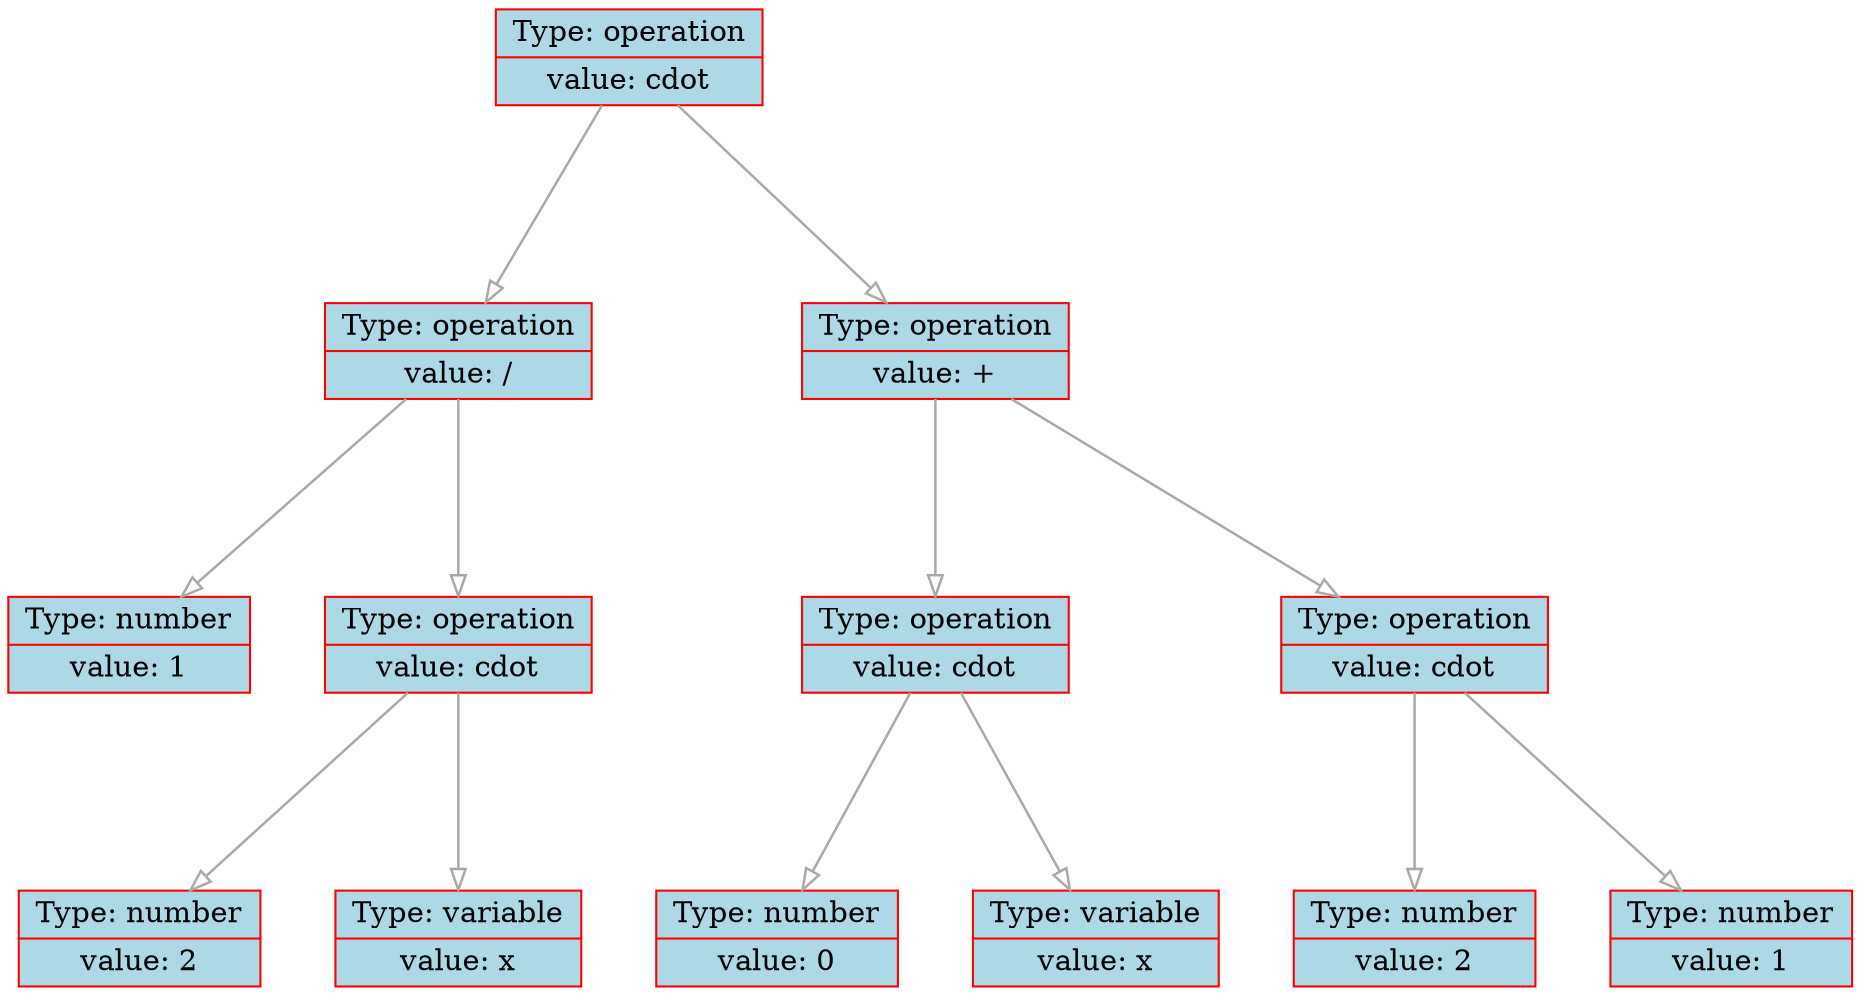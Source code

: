 
    digraph g {
        dpi      = 200;
        fontname = "Comic Sans MS";
        fontsize = 20;
        rankdir   =  TB;
        edge [color = darkgrey, arrowhead = onormal, arrowsize = 1, penwidth = 1.2]
        graph[fillcolor = lightgreen, ranksep = 1.3, nodesep = 0.5,
        style = "rounded, filled",color = green, penwidth = 2]

    Node00000179d90d1d20[shape=record, width=0.2, style="filled", color="red", fillcolor="lightblue",label=" {Type: operation | value: \cdot}"] 
 
Node00000179d90d1b10[shape=record, width=0.2, style="filled", color="red", fillcolor="lightblue",label=" {Type: operation | value: /}"] 
 
Node00000179d90d1940[shape=record, width=0.2, style="filled", color="red", fillcolor="lightblue",label=" {Type: number | value: 1}"] 
 
Node00000179d90d1910[shape=record, width=0.2, style="filled", color="red", fillcolor="lightblue",label=" {Type: operation | value: \cdot}"] 
 
Node00000179d90d1640[shape=record, width=0.2, style="filled", color="red", fillcolor="lightblue",label=" {Type: number | value: 2}"] 
 
Node00000179d90d1750[shape=record, width=0.2, style="filled", color="red", fillcolor="lightblue",label=" {Type: variable | value: x}"] 
 
Node00000179d90d18e0[shape=record, width=0.2, style="filled", color="red", fillcolor="lightblue",label=" {Type: operation | value: +}"] 
 
Node00000179d90d18b0[shape=record, width=0.2, style="filled", color="red", fillcolor="lightblue",label=" {Type: operation | value: \cdot}"] 
 
Node00000179d90d1880[shape=record, width=0.2, style="filled", color="red", fillcolor="lightblue",label=" {Type: number | value: 0}"] 
 
Node00000179d90d1850[shape=record, width=0.2, style="filled", color="red", fillcolor="lightblue",label=" {Type: variable | value: x}"] 
 
Node00000179d90d1820[shape=record, width=0.2, style="filled", color="red", fillcolor="lightblue",label=" {Type: operation | value: \cdot}"] 
 
Node00000179d90d17f0[shape=record, width=0.2, style="filled", color="red", fillcolor="lightblue",label=" {Type: number | value: 2}"] 
 
Node00000179d90d14a0[shape=record, width=0.2, style="filled", color="red", fillcolor="lightblue",label=" {Type: number | value: 1}"] 
 
Node00000179d90d1d20->Node00000179d90d1b10
Node00000179d90d1b10->Node00000179d90d1940
Node00000179d90d1b10->Node00000179d90d1910
Node00000179d90d1910->Node00000179d90d1640
Node00000179d90d1910->Node00000179d90d1750
Node00000179d90d1d20->Node00000179d90d18e0
Node00000179d90d18e0->Node00000179d90d18b0
Node00000179d90d18b0->Node00000179d90d1880
Node00000179d90d18b0->Node00000179d90d1850
Node00000179d90d18e0->Node00000179d90d1820
Node00000179d90d1820->Node00000179d90d17f0
Node00000179d90d1820->Node00000179d90d14a0
}
